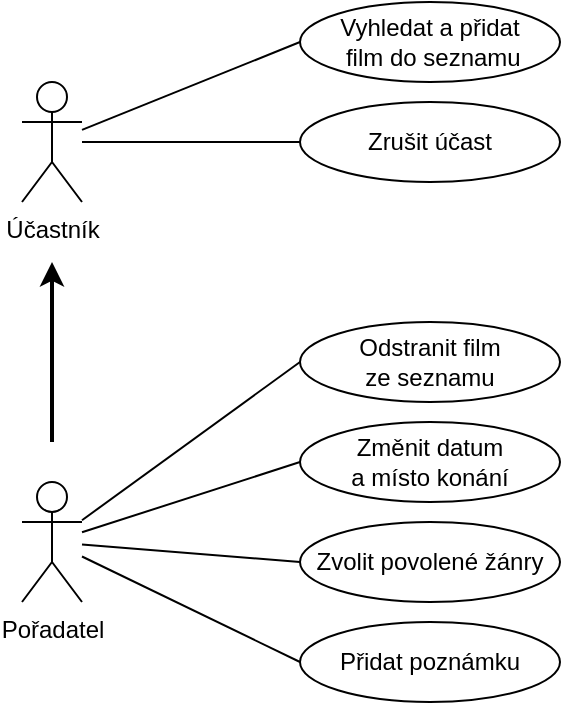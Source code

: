 <mxfile>
    <diagram id="xzy5zCtJuayvqSFbcTbc" name="Before planned movie night">
        <mxGraphModel dx="734" dy="574" grid="1" gridSize="10" guides="1" tooltips="1" connect="1" arrows="1" fold="1" page="1" pageScale="1" pageWidth="827" pageHeight="1169" math="0" shadow="0">
            <root>
                <mxCell id="YbCL0N-mBKylQEXIs8rr-0"/>
                <mxCell id="YbCL0N-mBKylQEXIs8rr-1" parent="YbCL0N-mBKylQEXIs8rr-0"/>
                <mxCell id="HpBM0bNONlc69E0p0AFf-3" style="edgeStyle=none;html=1;strokeWidth=1;endArrow=none;endFill=0;entryX=0;entryY=0.5;entryDx=0;entryDy=0;" parent="YbCL0N-mBKylQEXIs8rr-1" source="HpBM0bNONlc69E0p0AFf-0" target="dIRr4l_9RepqmGlZ8NCz-0" edge="1">
                    <mxGeometry relative="1" as="geometry">
                        <mxPoint x="320" y="180" as="targetPoint"/>
                    </mxGeometry>
                </mxCell>
                <mxCell id="NfNz0wpsKYRTVhPaGlSy-8" style="edgeStyle=none;html=1;entryX=0;entryY=0.5;entryDx=0;entryDy=0;endArrow=none;endFill=0;strokeWidth=1;" parent="YbCL0N-mBKylQEXIs8rr-1" source="HpBM0bNONlc69E0p0AFf-0" target="NfNz0wpsKYRTVhPaGlSy-7" edge="1">
                    <mxGeometry relative="1" as="geometry"/>
                </mxCell>
                <mxCell id="HpBM0bNONlc69E0p0AFf-0" value="Účastník" style="shape=umlActor;verticalLabelPosition=bottom;verticalAlign=top;html=1;outlineConnect=0;" parent="YbCL0N-mBKylQEXIs8rr-1" vertex="1">
                    <mxGeometry x="210" y="190" width="30" height="60" as="geometry"/>
                </mxCell>
                <mxCell id="HpBM0bNONlc69E0p0AFf-1" style="edgeStyle=none;html=1;strokeWidth=2;" parent="YbCL0N-mBKylQEXIs8rr-1" edge="1">
                    <mxGeometry relative="1" as="geometry">
                        <mxPoint x="225" y="280" as="targetPoint"/>
                        <mxPoint x="225" y="370" as="sourcePoint"/>
                    </mxGeometry>
                </mxCell>
                <mxCell id="dIRr4l_9RepqmGlZ8NCz-1" style="edgeStyle=none;html=1;endArrow=none;endFill=0;strokeWidth=1;entryX=0;entryY=0.5;entryDx=0;entryDy=0;" parent="YbCL0N-mBKylQEXIs8rr-1" source="HpBM0bNONlc69E0p0AFf-2" target="dIRr4l_9RepqmGlZ8NCz-2" edge="1">
                    <mxGeometry relative="1" as="geometry">
                        <mxPoint x="380" y="380" as="targetPoint"/>
                    </mxGeometry>
                </mxCell>
                <mxCell id="NfNz0wpsKYRTVhPaGlSy-3" style="edgeStyle=none;html=1;entryX=0;entryY=0.5;entryDx=0;entryDy=0;endArrow=none;endFill=0;strokeWidth=1;" parent="YbCL0N-mBKylQEXIs8rr-1" source="HpBM0bNONlc69E0p0AFf-2" target="NfNz0wpsKYRTVhPaGlSy-2" edge="1">
                    <mxGeometry relative="1" as="geometry"/>
                </mxCell>
                <mxCell id="NfNz0wpsKYRTVhPaGlSy-5" style="edgeStyle=none;html=1;entryX=0;entryY=0.5;entryDx=0;entryDy=0;endArrow=none;endFill=0;strokeWidth=1;" parent="YbCL0N-mBKylQEXIs8rr-1" source="HpBM0bNONlc69E0p0AFf-2" target="NfNz0wpsKYRTVhPaGlSy-4" edge="1">
                    <mxGeometry relative="1" as="geometry"/>
                </mxCell>
                <mxCell id="Kchm3whOat3jODtzgXoi-0" style="edgeStyle=none;html=1;endArrow=none;endFill=0;strokeWidth=1;entryX=0;entryY=0.5;entryDx=0;entryDy=0;" parent="YbCL0N-mBKylQEXIs8rr-1" source="HpBM0bNONlc69E0p0AFf-2" target="Kchm3whOat3jODtzgXoi-1" edge="1">
                    <mxGeometry relative="1" as="geometry">
                        <mxPoint x="360" y="540" as="targetPoint"/>
                    </mxGeometry>
                </mxCell>
                <mxCell id="HpBM0bNONlc69E0p0AFf-2" value="Pořadatel" style="shape=umlActor;verticalLabelPosition=bottom;verticalAlign=top;html=1;outlineConnect=0;" parent="YbCL0N-mBKylQEXIs8rr-1" vertex="1">
                    <mxGeometry x="210" y="390" width="30" height="60" as="geometry"/>
                </mxCell>
                <mxCell id="dIRr4l_9RepqmGlZ8NCz-0" value="Vyhledat a přidat&lt;br&gt;&amp;nbsp;film do seznamu" style="ellipse;whiteSpace=wrap;html=1;align=center;" parent="YbCL0N-mBKylQEXIs8rr-1" vertex="1">
                    <mxGeometry x="349" y="150" width="130" height="40" as="geometry"/>
                </mxCell>
                <mxCell id="dIRr4l_9RepqmGlZ8NCz-2" value="Odstranit film &lt;br&gt;ze seznamu" style="ellipse;whiteSpace=wrap;html=1;" parent="YbCL0N-mBKylQEXIs8rr-1" vertex="1">
                    <mxGeometry x="349" y="310" width="130" height="40" as="geometry"/>
                </mxCell>
                <mxCell id="NfNz0wpsKYRTVhPaGlSy-2" value="Změnit datum &lt;br&gt;a místo konání" style="ellipse;whiteSpace=wrap;html=1;" parent="YbCL0N-mBKylQEXIs8rr-1" vertex="1">
                    <mxGeometry x="349" y="360" width="130" height="40" as="geometry"/>
                </mxCell>
                <mxCell id="NfNz0wpsKYRTVhPaGlSy-4" value="Zvolit povolené&amp;nbsp;žánry" style="ellipse;whiteSpace=wrap;html=1;" parent="YbCL0N-mBKylQEXIs8rr-1" vertex="1">
                    <mxGeometry x="349" y="410" width="130" height="40" as="geometry"/>
                </mxCell>
                <mxCell id="NfNz0wpsKYRTVhPaGlSy-7" value="Zrušit účast" style="ellipse;whiteSpace=wrap;html=1;" parent="YbCL0N-mBKylQEXIs8rr-1" vertex="1">
                    <mxGeometry x="349" y="200" width="130" height="40" as="geometry"/>
                </mxCell>
                <mxCell id="Kchm3whOat3jODtzgXoi-1" value="Přidat poznámku" style="ellipse;whiteSpace=wrap;html=1;" parent="YbCL0N-mBKylQEXIs8rr-1" vertex="1">
                    <mxGeometry x="349" y="460" width="130" height="40" as="geometry"/>
                </mxCell>
            </root>
        </mxGraphModel>
    </diagram>
    <diagram id="rKcVsLXv1lBq8ClMc1Zg" name="Movie night">
        <mxGraphModel dx="734" dy="574" grid="1" gridSize="10" guides="1" tooltips="1" connect="1" arrows="1" fold="1" page="1" pageScale="1" pageWidth="827" pageHeight="1169" math="0" shadow="0">
            <root>
                <mxCell id="1fAIt85kJndKl0xl6QHN-0"/>
                <mxCell id="1fAIt85kJndKl0xl6QHN-1" parent="1fAIt85kJndKl0xl6QHN-0"/>
                <mxCell id="1fAIt85kJndKl0xl6QHN-2" style="edgeStyle=none;html=1;entryX=0;entryY=0.5;entryDx=0;entryDy=0;endArrow=none;endFill=0;" parent="1fAIt85kJndKl0xl6QHN-1" source="1fAIt85kJndKl0xl6QHN-3" target="1fAIt85kJndKl0xl6QHN-7" edge="1">
                    <mxGeometry relative="1" as="geometry"/>
                </mxCell>
                <mxCell id="1fAIt85kJndKl0xl6QHN-3" value="Učastník" style="shape=umlActor;verticalLabelPosition=bottom;verticalAlign=top;html=1;outlineConnect=0;" parent="1fAIt85kJndKl0xl6QHN-1" vertex="1">
                    <mxGeometry x="200" y="130" width="30" height="60" as="geometry"/>
                </mxCell>
                <mxCell id="1fAIt85kJndKl0xl6QHN-5" style="edgeStyle=none;html=1;endArrow=none;endFill=0;entryX=0;entryY=0.5;entryDx=0;entryDy=0;" parent="1fAIt85kJndKl0xl6QHN-1" source="1fAIt85kJndKl0xl6QHN-6" target="1fAIt85kJndKl0xl6QHN-9" edge="1">
                    <mxGeometry relative="1" as="geometry">
                        <mxPoint x="280" y="400" as="targetPoint"/>
                    </mxGeometry>
                </mxCell>
                <mxCell id="t_l9WD04hAsOUWbrPtpK-0" style="edgeStyle=none;html=1;strokeWidth=2;" parent="1fAIt85kJndKl0xl6QHN-1" edge="1">
                    <mxGeometry relative="1" as="geometry">
                        <mxPoint x="215" y="220" as="targetPoint"/>
                        <mxPoint x="215" y="310" as="sourcePoint"/>
                    </mxGeometry>
                </mxCell>
                <mxCell id="1fAIt85kJndKl0xl6QHN-6" value="Pořadatel&amp;nbsp;" style="shape=umlActor;verticalLabelPosition=bottom;verticalAlign=top;html=1;outlineConnect=0;" parent="1fAIt85kJndKl0xl6QHN-1" vertex="1">
                    <mxGeometry x="200" y="330" width="30" height="60" as="geometry"/>
                </mxCell>
                <mxCell id="1fAIt85kJndKl0xl6QHN-7" value="Hlasovat pro&amp;nbsp;&lt;br&gt;filmy v seznamu" style="ellipse;whiteSpace=wrap;html=1;" parent="1fAIt85kJndKl0xl6QHN-1" vertex="1">
                    <mxGeometry x="310" y="135" width="140" height="50" as="geometry"/>
                </mxCell>
                <mxCell id="1fAIt85kJndKl0xl6QHN-9" value="Zvolit film &lt;br&gt;pro sledování" style="ellipse;whiteSpace=wrap;html=1;" parent="1fAIt85kJndKl0xl6QHN-1" vertex="1">
                    <mxGeometry x="310" y="335" width="140" height="50" as="geometry"/>
                </mxCell>
            </root>
        </mxGraphModel>
    </diagram>
    <diagram id="sb6SsXrgPOXol8ZvnOq0" name="General">
        <mxGraphModel dx="734" dy="574" grid="1" gridSize="10" guides="1" tooltips="1" connect="1" arrows="1" fold="1" page="1" pageScale="1" pageWidth="827" pageHeight="1169" math="0" shadow="0">
            <root>
                <mxCell id="0"/>
                <mxCell id="1" parent="0"/>
                <mxCell id="25" style="edgeStyle=none;html=1;entryX=0;entryY=0.5;entryDx=0;entryDy=0;fontColor=#FFFFFF;endArrow=none;endFill=0;" parent="1" source="2" target="21" edge="1">
                    <mxGeometry relative="1" as="geometry"/>
                </mxCell>
                <mxCell id="26" style="edgeStyle=none;html=1;fontColor=#FFFFFF;endArrow=none;endFill=0;" parent="1" source="2" edge="1">
                    <mxGeometry relative="1" as="geometry">
                        <mxPoint x="280" y="140" as="targetPoint"/>
                    </mxGeometry>
                </mxCell>
                <mxCell id="2" value="Nepřihlášený &lt;br&gt;uživatel" style="shape=umlActor;verticalLabelPosition=bottom;verticalAlign=top;html=1;outlineConnect=0;" parent="1" vertex="1">
                    <mxGeometry x="150" y="130" width="30" height="60" as="geometry"/>
                </mxCell>
                <mxCell id="52" style="edgeStyle=none;html=1;fontColor=#FFFFFF;endArrow=none;endFill=0;" parent="1" source="3" edge="1">
                    <mxGeometry relative="1" as="geometry">
                        <mxPoint x="280" y="330" as="targetPoint"/>
                    </mxGeometry>
                </mxCell>
                <mxCell id="53" style="edgeStyle=none;html=1;entryX=0;entryY=0.5;entryDx=0;entryDy=0;fontColor=#FFFFFF;endArrow=none;endFill=0;" parent="1" source="3" target="40" edge="1">
                    <mxGeometry relative="1" as="geometry"/>
                </mxCell>
                <mxCell id="54" style="edgeStyle=none;html=1;fontColor=#FFFFFF;endArrow=none;endFill=0;" parent="1" source="3" edge="1">
                    <mxGeometry relative="1" as="geometry">
                        <mxPoint x="280" y="430" as="targetPoint"/>
                    </mxGeometry>
                </mxCell>
                <mxCell id="55" style="edgeStyle=none;html=1;entryX=0;entryY=0.5;entryDx=0;entryDy=0;fontColor=#FFFFFF;endArrow=none;endFill=0;" parent="1" source="3" target="46" edge="1">
                    <mxGeometry relative="1" as="geometry"/>
                </mxCell>
                <mxCell id="86" style="edgeStyle=none;rounded=0;html=1;entryX=0;entryY=0.5;entryDx=0;entryDy=0;fontSize=12;fontColor=#FFFFFF;endArrow=none;endFill=0;strokeWidth=1;" parent="1" source="3" target="84" edge="1">
                    <mxGeometry relative="1" as="geometry"/>
                </mxCell>
                <mxCell id="ojG0_gacDQk9cERC9PpL-112" style="edgeStyle=none;html=1;endArrow=none;endFill=0;strokeWidth=1;entryX=0;entryY=0.5;entryDx=0;entryDy=0;" parent="1" source="3" target="ojG0_gacDQk9cERC9PpL-114" edge="1">
                    <mxGeometry relative="1" as="geometry">
                        <mxPoint x="270" y="270" as="targetPoint"/>
                    </mxGeometry>
                </mxCell>
                <mxCell id="3" value="Přihlášený&lt;br&gt;&amp;nbsp;uživatel" style="shape=umlActor;verticalLabelPosition=bottom;verticalAlign=top;html=1;outlineConnect=0;" parent="1" vertex="1">
                    <mxGeometry x="150" y="370" width="30" height="60" as="geometry"/>
                </mxCell>
                <mxCell id="57" style="edgeStyle=none;html=1;fontColor=#FFFFFF;endArrow=blockThin;endFill=1;strokeWidth=2;" parent="1" edge="1">
                    <mxGeometry relative="1" as="geometry">
                        <mxPoint x="164.5" y="474.5" as="targetPoint"/>
                        <mxPoint x="165" y="634.5" as="sourcePoint"/>
                    </mxGeometry>
                </mxCell>
                <mxCell id="80" style="edgeStyle=none;rounded=0;html=1;entryX=0;entryY=0.5;entryDx=0;entryDy=0;fontSize=12;fontColor=#FFFFFF;endArrow=none;endFill=0;strokeWidth=1;" parent="1" source="4" target="62" edge="1">
                    <mxGeometry relative="1" as="geometry"/>
                </mxCell>
                <mxCell id="81" style="edgeStyle=none;rounded=0;html=1;entryX=0;entryY=0.5;entryDx=0;entryDy=0;fontSize=12;fontColor=#FFFFFF;endArrow=none;endFill=0;strokeWidth=1;" parent="1" source="4" target="65" edge="1">
                    <mxGeometry relative="1" as="geometry"/>
                </mxCell>
                <mxCell id="111" style="edgeStyle=none;rounded=0;html=1;entryX=0;entryY=0.5;entryDx=0;entryDy=0;fontSize=12;fontColor=#FFFFFF;endArrow=none;endFill=0;strokeWidth=1;" parent="1" source="4" target="109" edge="1">
                    <mxGeometry relative="1" as="geometry"/>
                </mxCell>
                <mxCell id="uc_jmzCF78rRvUYajFGG-116" style="edgeStyle=none;html=1;entryX=0;entryY=0.5;entryDx=0;entryDy=0;endArrow=none;endFill=0;strokeWidth=1;" parent="1" source="4" target="uc_jmzCF78rRvUYajFGG-114" edge="1">
                    <mxGeometry relative="1" as="geometry"/>
                </mxCell>
                <mxCell id="h_YOfVGdcN12HGs1SPON-111" style="edgeStyle=none;html=1;endArrow=none;endFill=0;strokeWidth=1;entryX=0;entryY=0.5;entryDx=0;entryDy=0;" parent="1" source="4" target="h_YOfVGdcN12HGs1SPON-113" edge="1">
                    <mxGeometry relative="1" as="geometry">
                        <mxPoint x="280" y="820" as="targetPoint"/>
                    </mxGeometry>
                </mxCell>
                <mxCell id="4" value="Člen skupiny" style="shape=umlActor;verticalLabelPosition=bottom;verticalAlign=top;html=1;outlineConnect=0;" parent="1" vertex="1">
                    <mxGeometry x="150" y="649.5" width="30" height="60" as="geometry"/>
                </mxCell>
                <mxCell id="105" style="edgeStyle=none;rounded=0;html=1;entryX=0;entryY=0.5;entryDx=0;entryDy=0;fontSize=12;fontColor=#FFFFFF;endArrow=none;endFill=0;strokeWidth=1;" parent="1" source="5" target="88" edge="1">
                    <mxGeometry relative="1" as="geometry"/>
                </mxCell>
                <mxCell id="106" style="edgeStyle=none;rounded=0;html=1;entryX=0;entryY=0.5;entryDx=0;entryDy=0;fontSize=12;fontColor=#FFFFFF;endArrow=none;endFill=0;strokeWidth=1;" parent="1" source="5" target="91" edge="1">
                    <mxGeometry relative="1" as="geometry"/>
                </mxCell>
                <mxCell id="107" style="edgeStyle=none;rounded=0;html=1;entryX=0;entryY=0.5;entryDx=0;entryDy=0;fontSize=12;fontColor=#FFFFFF;endArrow=none;endFill=0;strokeWidth=1;" parent="1" source="5" target="95" edge="1">
                    <mxGeometry relative="1" as="geometry"/>
                </mxCell>
                <mxCell id="Jnkuyimer5WJXFVztrsd-114" style="edgeStyle=none;html=1;entryX=0;entryY=0.5;entryDx=0;entryDy=0;endArrow=none;endFill=0;strokeWidth=1;" parent="1" source="5" target="Jnkuyimer5WJXFVztrsd-112" edge="1">
                    <mxGeometry relative="1" as="geometry"/>
                </mxCell>
                <mxCell id="5" value="Správce skupiny" style="shape=umlActor;verticalLabelPosition=bottom;verticalAlign=top;html=1;outlineConnect=0;" parent="1" vertex="1">
                    <mxGeometry x="150" y="945" width="30" height="60" as="geometry"/>
                </mxCell>
                <mxCell id="8" value="" style="group" parent="1" vertex="1" connectable="0">
                    <mxGeometry x="280" y="120" width="120" height="40" as="geometry"/>
                </mxCell>
                <mxCell id="6" value="" style="ellipse;whiteSpace=wrap;html=1;" parent="8" vertex="1">
                    <mxGeometry width="120" height="40" as="geometry"/>
                </mxCell>
                <mxCell id="7" value="Registrovat se" style="text;html=1;strokeColor=none;fillColor=none;align=center;verticalAlign=middle;whiteSpace=wrap;rounded=0;" parent="8" vertex="1">
                    <mxGeometry x="10" y="5" width="100" height="30" as="geometry"/>
                </mxCell>
                <mxCell id="20" value="" style="group" parent="1" vertex="1" connectable="0">
                    <mxGeometry x="280" y="180" width="120" height="40" as="geometry"/>
                </mxCell>
                <mxCell id="21" value="" style="ellipse;whiteSpace=wrap;html=1;" parent="20" vertex="1">
                    <mxGeometry width="120" height="40" as="geometry"/>
                </mxCell>
                <mxCell id="22" value="Přihlásit se" style="text;html=1;strokeColor=none;fillColor=none;align=center;verticalAlign=middle;whiteSpace=wrap;rounded=0;" parent="20" vertex="1">
                    <mxGeometry x="10" y="5" width="100" height="30" as="geometry"/>
                </mxCell>
                <mxCell id="39" value="" style="group" parent="1" vertex="1" connectable="0">
                    <mxGeometry x="280" y="360" width="120" height="40" as="geometry"/>
                </mxCell>
                <mxCell id="40" value="" style="ellipse;whiteSpace=wrap;html=1;" parent="39" vertex="1">
                    <mxGeometry width="120" height="40" as="geometry"/>
                </mxCell>
                <mxCell id="41" value="Připojit se ke skupině" style="text;html=1;strokeColor=none;fillColor=none;align=center;verticalAlign=middle;whiteSpace=wrap;rounded=0;" parent="39" vertex="1">
                    <mxGeometry x="10" y="5" width="100" height="30" as="geometry"/>
                </mxCell>
                <mxCell id="42" value="" style="group" parent="1" vertex="1" connectable="0">
                    <mxGeometry x="280" y="410" width="120" height="40" as="geometry"/>
                </mxCell>
                <mxCell id="43" value="" style="ellipse;whiteSpace=wrap;html=1;" parent="42" vertex="1">
                    <mxGeometry width="120.0" height="40" as="geometry"/>
                </mxCell>
                <mxCell id="44" value="Nastavit preferované žánry" style="text;html=1;strokeColor=none;fillColor=none;align=center;verticalAlign=middle;whiteSpace=wrap;rounded=0;" parent="42" vertex="1">
                    <mxGeometry x="10.0" y="5" width="100.0" height="25" as="geometry"/>
                </mxCell>
                <mxCell id="45" value="" style="group" parent="1" vertex="1" connectable="0">
                    <mxGeometry x="280" y="460" width="120" height="40" as="geometry"/>
                </mxCell>
                <mxCell id="46" value="" style="ellipse;whiteSpace=wrap;html=1;" parent="45" vertex="1">
                    <mxGeometry width="120" height="40" as="geometry"/>
                </mxCell>
                <mxCell id="47" value="Swipovat filmy" style="text;html=1;strokeColor=none;fillColor=none;align=center;verticalAlign=middle;whiteSpace=wrap;rounded=0;" parent="45" vertex="1">
                    <mxGeometry x="10" y="5" width="100" height="30" as="geometry"/>
                </mxCell>
                <mxCell id="59" style="edgeStyle=none;html=1;fontColor=#FFFFFF;endArrow=blockThin;endFill=1;strokeWidth=2;" parent="1" edge="1">
                    <mxGeometry relative="1" as="geometry">
                        <mxPoint x="165" y="750" as="targetPoint"/>
                        <mxPoint x="165" y="920" as="sourcePoint"/>
                    </mxGeometry>
                </mxCell>
                <mxCell id="61" value="" style="group" parent="1" vertex="1" connectable="0">
                    <mxGeometry x="282" y="634.5" width="118" height="40" as="geometry"/>
                </mxCell>
                <mxCell id="62" value="" style="ellipse;whiteSpace=wrap;html=1;" parent="61" vertex="1">
                    <mxGeometry width="118" height="40" as="geometry"/>
                </mxCell>
                <mxCell id="63" value="Přidat uživatele do skupiny" style="text;html=1;strokeColor=none;fillColor=none;align=center;verticalAlign=middle;whiteSpace=wrap;rounded=0;" parent="61" vertex="1">
                    <mxGeometry x="9.833" y="5" width="98.333" height="30" as="geometry"/>
                </mxCell>
                <mxCell id="64" value="" style="group" parent="1" vertex="1" connectable="0">
                    <mxGeometry x="280" y="694.5" width="120" height="40" as="geometry"/>
                </mxCell>
                <mxCell id="65" value="" style="ellipse;whiteSpace=wrap;html=1;" parent="64" vertex="1">
                    <mxGeometry width="120" height="40" as="geometry"/>
                </mxCell>
                <mxCell id="66" value="Opustit skupinu" style="text;html=1;strokeColor=none;fillColor=none;align=center;verticalAlign=middle;whiteSpace=wrap;rounded=0;" parent="64" vertex="1">
                    <mxGeometry x="10" y="5" width="100" height="30" as="geometry"/>
                </mxCell>
                <mxCell id="67" value="" style="group" parent="1" vertex="1" connectable="0">
                    <mxGeometry x="520" y="460" width="120" height="40" as="geometry"/>
                </mxCell>
                <mxCell id="68" value="" style="ellipse;whiteSpace=wrap;html=1;" parent="67" vertex="1">
                    <mxGeometry width="120" height="40" as="geometry"/>
                </mxCell>
                <mxCell id="69" value="Odstranit hodnocení" style="text;html=1;strokeColor=none;fillColor=none;align=center;verticalAlign=middle;whiteSpace=wrap;rounded=0;" parent="67" vertex="1">
                    <mxGeometry x="10" y="5" width="100" height="30" as="geometry"/>
                </mxCell>
                <mxCell id="79" style="edgeStyle=none;rounded=0;html=1;entryX=1;entryY=0.5;entryDx=0;entryDy=0;fontSize=10;fontColor=#FFFFFF;endArrow=open;endFill=0;strokeWidth=1;dashed=1;" parent="1" source="75" target="46" edge="1">
                    <mxGeometry relative="1" as="geometry"/>
                </mxCell>
                <mxCell id="75" value="&amp;lt;&amp;lt;extend&amp;gt;&amp;gt;" style="text;html=1;strokeColor=none;fillColor=none;align=center;verticalAlign=middle;whiteSpace=wrap;rounded=0;labelBackgroundColor=none;fontColor=#FFFFFF;fontSize=12;" parent="1" vertex="1">
                    <mxGeometry x="440" y="465" width="50" height="30" as="geometry"/>
                </mxCell>
                <mxCell id="77" value="" style="endArrow=none;dashed=1;html=1;rounded=0;fontSize=10;fontColor=#FFFFFF;strokeWidth=1;entryX=0;entryY=0.5;entryDx=0;entryDy=0;exitX=1;exitY=0.5;exitDx=0;exitDy=0;" parent="1" source="75" target="68" edge="1">
                    <mxGeometry width="50" height="50" relative="1" as="geometry">
                        <mxPoint x="350" y="570" as="sourcePoint"/>
                        <mxPoint x="400" y="520" as="targetPoint"/>
                    </mxGeometry>
                </mxCell>
                <mxCell id="83" value="" style="group" parent="1" vertex="1" connectable="0">
                    <mxGeometry x="280" y="510" width="120" height="40" as="geometry"/>
                </mxCell>
                <mxCell id="84" value="" style="ellipse;whiteSpace=wrap;html=1;" parent="83" vertex="1">
                    <mxGeometry width="120.0" height="40" as="geometry"/>
                </mxCell>
                <mxCell id="85" value="Odhlásit se" style="text;html=1;strokeColor=none;fillColor=none;align=center;verticalAlign=middle;whiteSpace=wrap;rounded=0;" parent="83" vertex="1">
                    <mxGeometry x="10.0" y="5" width="100.0" height="25" as="geometry"/>
                </mxCell>
                <mxCell id="87" value="" style="group" parent="1" vertex="1" connectable="0">
                    <mxGeometry x="282" y="890" width="116" height="50" as="geometry"/>
                </mxCell>
                <mxCell id="88" value="" style="ellipse;whiteSpace=wrap;html=1;" parent="87" vertex="1">
                    <mxGeometry width="116" height="50" as="geometry"/>
                </mxCell>
                <mxCell id="89" value="Odstranit uživatele ze skupiny" style="text;html=1;strokeColor=none;fillColor=none;align=center;verticalAlign=middle;whiteSpace=wrap;rounded=0;" parent="87" vertex="1">
                    <mxGeometry x="9.66" y="17.5" width="96.67" height="15" as="geometry"/>
                </mxCell>
                <mxCell id="90" value="" style="group" parent="1" vertex="1" connectable="0">
                    <mxGeometry x="290" y="955" width="108" height="40" as="geometry"/>
                </mxCell>
                <mxCell id="91" value="" style="ellipse;whiteSpace=wrap;html=1;" parent="90" vertex="1">
                    <mxGeometry x="-10" width="118" height="40" as="geometry"/>
                </mxCell>
                <mxCell id="92" value="Předat práva" style="text;html=1;strokeColor=none;fillColor=none;align=center;verticalAlign=middle;whiteSpace=wrap;rounded=0;" parent="90" vertex="1">
                    <mxGeometry x="4" y="5" width="90" height="30" as="geometry"/>
                </mxCell>
                <mxCell id="94" value="" style="group" parent="1" vertex="1" connectable="0">
                    <mxGeometry x="280" y="1010" width="120" height="40" as="geometry"/>
                </mxCell>
                <mxCell id="95" value="" style="ellipse;whiteSpace=wrap;html=1;" parent="94" vertex="1">
                    <mxGeometry width="120" height="40" as="geometry"/>
                </mxCell>
                <mxCell id="96" value="Zrušit skupinu" style="text;html=1;strokeColor=none;fillColor=none;align=center;verticalAlign=middle;whiteSpace=wrap;rounded=0;" parent="94" vertex="1">
                    <mxGeometry x="10" y="5" width="100" height="30" as="geometry"/>
                </mxCell>
                <mxCell id="108" value="" style="group" parent="1" vertex="1" connectable="0">
                    <mxGeometry x="280" y="584.5" width="120" height="40" as="geometry"/>
                </mxCell>
                <mxCell id="109" value="" style="ellipse;whiteSpace=wrap;html=1;" parent="108" vertex="1">
                    <mxGeometry width="120" height="40" as="geometry"/>
                </mxCell>
                <mxCell id="110" value="Zobrazit shody" style="text;html=1;strokeColor=none;fillColor=none;align=center;verticalAlign=middle;whiteSpace=wrap;rounded=0;" parent="108" vertex="1">
                    <mxGeometry x="10" y="5" width="100" height="30" as="geometry"/>
                </mxCell>
                <mxCell id="Jnkuyimer5WJXFVztrsd-111" value="" style="group" parent="1" vertex="1" connectable="0">
                    <mxGeometry x="284" y="1070" width="116" height="40" as="geometry"/>
                </mxCell>
                <mxCell id="Jnkuyimer5WJXFVztrsd-112" value="" style="ellipse;whiteSpace=wrap;html=1;" parent="Jnkuyimer5WJXFVztrsd-111" vertex="1">
                    <mxGeometry width="116" height="40" as="geometry"/>
                </mxCell>
                <mxCell id="Jnkuyimer5WJXFVztrsd-113" value="Zrušit filmový večer" style="text;html=1;strokeColor=none;fillColor=none;align=center;verticalAlign=middle;whiteSpace=wrap;rounded=0;" parent="Jnkuyimer5WJXFVztrsd-111" vertex="1">
                    <mxGeometry x="9.667" y="5" width="96.667" height="30" as="geometry"/>
                </mxCell>
                <mxCell id="ojG0_gacDQk9cERC9PpL-113" value="" style="group" parent="1" vertex="1" connectable="0">
                    <mxGeometry x="279" y="250" width="120" height="60" as="geometry"/>
                </mxCell>
                <mxCell id="ojG0_gacDQk9cERC9PpL-114" value="" style="ellipse;whiteSpace=wrap;html=1;" parent="ojG0_gacDQk9cERC9PpL-113" vertex="1">
                    <mxGeometry width="120" height="60" as="geometry"/>
                </mxCell>
                <mxCell id="ojG0_gacDQk9cERC9PpL-115" value="Upravit nastavení (dostupné&lt;br&gt;&amp;nbsp;služby, ...)" style="text;html=1;strokeColor=none;fillColor=none;align=center;verticalAlign=middle;whiteSpace=wrap;rounded=0;" parent="ojG0_gacDQk9cERC9PpL-113" vertex="1">
                    <mxGeometry x="11" y="7.5" width="100" height="45" as="geometry"/>
                </mxCell>
                <mxCell id="36" value="" style="group" parent="1" vertex="1" connectable="0">
                    <mxGeometry x="280" y="313.75" width="120" height="40" as="geometry"/>
                </mxCell>
                <mxCell id="37" value="" style="ellipse;whiteSpace=wrap;html=1;" parent="36" vertex="1">
                    <mxGeometry width="120" height="40" as="geometry"/>
                </mxCell>
                <mxCell id="38" value="Vytvořit skupinu" style="text;html=1;strokeColor=none;fillColor=none;align=center;verticalAlign=middle;whiteSpace=wrap;rounded=0;" parent="36" vertex="1">
                    <mxGeometry x="10" y="5" width="100" height="30" as="geometry"/>
                </mxCell>
                <mxCell id="uc_jmzCF78rRvUYajFGG-113" value="" style="group" parent="1" vertex="1" connectable="0">
                    <mxGeometry x="280" y="750" width="116" height="40" as="geometry"/>
                </mxCell>
                <mxCell id="uc_jmzCF78rRvUYajFGG-114" value="" style="ellipse;whiteSpace=wrap;html=1;" parent="uc_jmzCF78rRvUYajFGG-113" vertex="1">
                    <mxGeometry width="116" height="40" as="geometry"/>
                </mxCell>
                <mxCell id="uc_jmzCF78rRvUYajFGG-115" value="Naplánovat filmový večer" style="text;html=1;strokeColor=none;fillColor=none;align=center;verticalAlign=middle;whiteSpace=wrap;rounded=0;" parent="uc_jmzCF78rRvUYajFGG-113" vertex="1">
                    <mxGeometry x="9.667" y="5" width="96.667" height="30" as="geometry"/>
                </mxCell>
                <mxCell id="h_YOfVGdcN12HGs1SPON-112" value="" style="group" parent="1" vertex="1" connectable="0">
                    <mxGeometry x="280" y="800" width="120" height="50" as="geometry"/>
                </mxCell>
                <mxCell id="h_YOfVGdcN12HGs1SPON-113" value="" style="ellipse;whiteSpace=wrap;html=1;" parent="h_YOfVGdcN12HGs1SPON-112" vertex="1">
                    <mxGeometry width="120.0" height="50" as="geometry"/>
                </mxCell>
                <mxCell id="h_YOfVGdcN12HGs1SPON-114" value="Zvolit účast na filmový večer" style="text;html=1;strokeColor=none;fillColor=none;align=center;verticalAlign=middle;whiteSpace=wrap;rounded=0;" parent="h_YOfVGdcN12HGs1SPON-112" vertex="1">
                    <mxGeometry x="10.0" y="6.25" width="100" height="37.5" as="geometry"/>
                </mxCell>
            </root>
        </mxGraphModel>
    </diagram>
</mxfile>